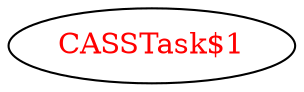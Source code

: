 digraph dependencyGraph {
 concentrate=true;
 ranksep="2.0";
 rankdir="LR"; 
 splines="ortho";
"CASSTask$1" [fontcolor="red"];
}